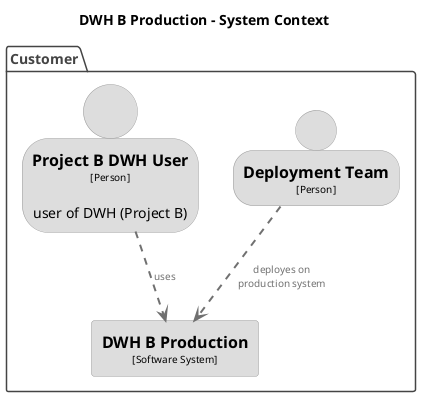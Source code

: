 @startuml
title DWH B Production - System Context

top to bottom direction

skinparam {
  shadowing false
  arrowFontSize 10
  defaultTextAlignment center
  wrapWidth 200
  maxMessageSize 100
}

hide stereotype

skinparam rectangle<<DWHBProduction>> {
  BackgroundColor #dddddd
  FontColor #000000
  BorderColor #9a9a9a
}
skinparam person<<DeploymentTeam>> {
  BackgroundColor #dddddd
  FontColor #000000
  BorderColor #9a9a9a
}
skinparam person<<ProjectBDWHUser>> {
  BackgroundColor #dddddd
  FontColor #000000
  BorderColor #9a9a9a
}

package "Customer" <<enterprise>> {
  skinparam PackageBorderColor<<enterprise>> #444444
  skinparam PackageFontColor<<enterprise>> #444444

  person "==Deployment Team\n<size:10>[Person]</size>" <<DeploymentTeam>> as DeploymentTeam
  person "==Project B DWH User\n<size:10>[Person]</size>\n\nuser of DWH (Project B)" <<ProjectBDWHUser>> as ProjectBDWHUser
  rectangle "==DWH B Production\n<size:10>[Software System]</size>" <<DWHBProduction>> as DWHBProduction
}


DeploymentTeam .[#707070,thickness=2].> DWHBProduction : "<color:#707070>deployes on production system"
ProjectBDWHUser .[#707070,thickness=2].> DWHBProduction : "<color:#707070>uses"
@enduml